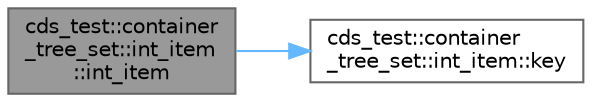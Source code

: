 digraph "cds_test::container_tree_set::int_item::int_item"
{
 // LATEX_PDF_SIZE
  bgcolor="transparent";
  edge [fontname=Helvetica,fontsize=10,labelfontname=Helvetica,labelfontsize=10];
  node [fontname=Helvetica,fontsize=10,shape=box,height=0.2,width=0.4];
  rankdir="LR";
  Node1 [id="Node000001",label="cds_test::container\l_tree_set::int_item\l::int_item",height=0.2,width=0.4,color="gray40", fillcolor="grey60", style="filled", fontcolor="black",tooltip=" "];
  Node1 -> Node2 [id="edge1_Node000001_Node000002",color="steelblue1",style="solid",tooltip=" "];
  Node2 [id="Node000002",label="cds_test::container\l_tree_set::int_item::key",height=0.2,width=0.4,color="grey40", fillcolor="white", style="filled",URL="$structcds__test_1_1container__tree__set_1_1int__item.html#a18c8c3c0feb16b5f97d1ded8883d2e48",tooltip=" "];
}
